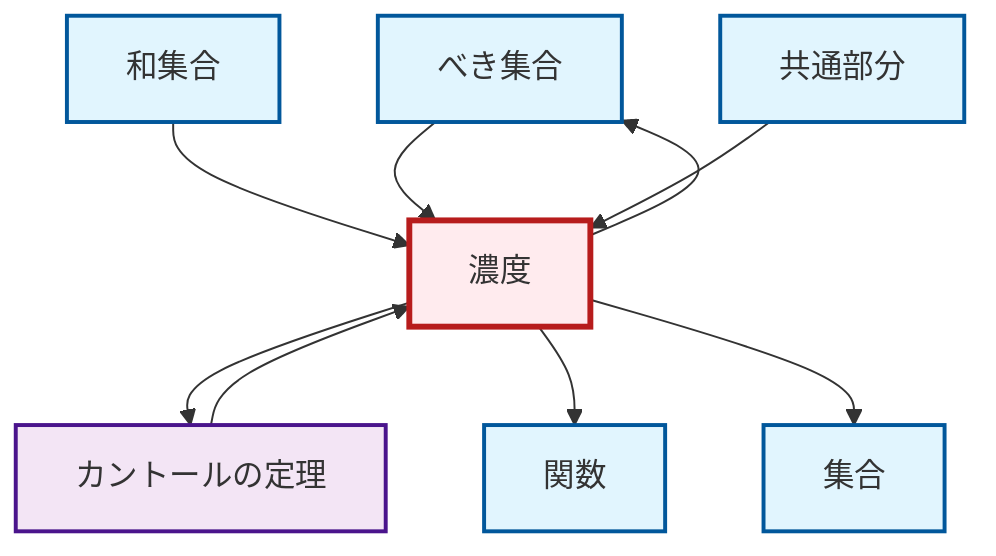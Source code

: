 graph TD
    classDef definition fill:#e1f5fe,stroke:#01579b,stroke-width:2px
    classDef theorem fill:#f3e5f5,stroke:#4a148c,stroke-width:2px
    classDef axiom fill:#fff3e0,stroke:#e65100,stroke-width:2px
    classDef example fill:#e8f5e9,stroke:#1b5e20,stroke-width:2px
    classDef current fill:#ffebee,stroke:#b71c1c,stroke-width:3px
    def-power-set["べき集合"]:::definition
    def-cardinality["濃度"]:::definition
    thm-cantor["カントールの定理"]:::theorem
    def-function["関数"]:::definition
    def-set["集合"]:::definition
    def-intersection["共通部分"]:::definition
    def-union["和集合"]:::definition
    def-cardinality --> thm-cantor
    def-cardinality --> def-power-set
    def-cardinality --> def-function
    thm-cantor --> def-cardinality
    def-cardinality --> def-set
    def-union --> def-cardinality
    def-power-set --> def-cardinality
    def-intersection --> def-cardinality
    class def-cardinality current